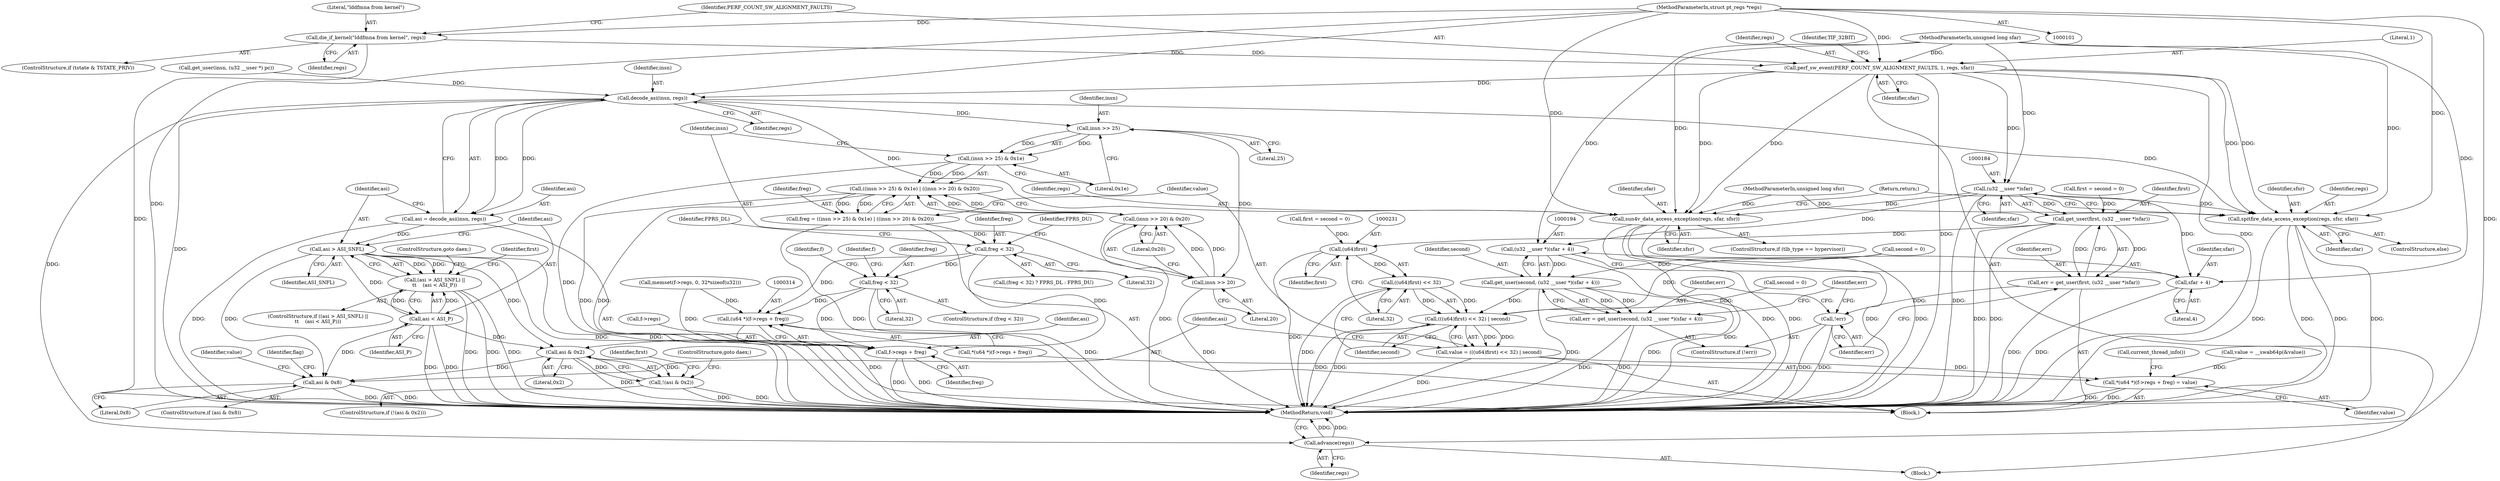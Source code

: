digraph "0_linux_a8b0ca17b80e92faab46ee7179ba9e99ccb61233_35@pointer" {
"1000102" [label="(MethodParameterIn,struct pt_regs *regs)"];
"1000130" [label="(Call,die_if_kernel(\"lddfmna from kernel\", regs))"];
"1000133" [label="(Call,perf_sw_event(PERF_COUNT_SW_ALIGNMENT_FAULTS, 1, regs, sfar))"];
"1000159" [label="(Call,decode_asi(insn, regs))"];
"1000157" [label="(Call,asi = decode_asi(insn, regs))"];
"1000167" [label="(Call,asi > ASI_SNFL)"];
"1000166" [label="(Call,(asi > ASI_SNFL) ||\n\t\t    (asi < ASI_P))"];
"1000170" [label="(Call,asi < ASI_P)"];
"1000203" [label="(Call,asi & 0x2)"];
"1000202" [label="(Call,!(asi & 0x2))"];
"1000236" [label="(Call,asi & 0x8)"];
"1000217" [label="(Call,insn >> 25)"];
"1000216" [label="(Call,(insn >> 25) & 0x1e)"];
"1000215" [label="(Call,((insn >> 25) & 0x1e) | ((insn >> 20) & 0x20))"];
"1000213" [label="(Call,freg = ((insn >> 25) & 0x1e) | ((insn >> 20) & 0x20))"];
"1000247" [label="(Call,freg < 32)"];
"1000287" [label="(Call,freg < 32)"];
"1000313" [label="(Call,(u64 *)(f->regs + freg))"];
"1000315" [label="(Call,f->regs + freg)"];
"1000222" [label="(Call,insn >> 20)"];
"1000221" [label="(Call,(insn >> 20) & 0x20)"];
"1000335" [label="(Call,sun4v_data_access_exception(regs, sfar, sfsr))"];
"1000340" [label="(Call,spitfire_data_access_exception(regs, sfsr, sfar))"];
"1000345" [label="(Call,advance(regs))"];
"1000183" [label="(Call,(u32 __user *)sfar)"];
"1000181" [label="(Call,get_user(first, (u32 __user *)sfar))"];
"1000179" [label="(Call,err = get_user(first, (u32 __user *)sfar))"];
"1000187" [label="(Call,!err)"];
"1000230" [label="(Call,(u64)first)"];
"1000229" [label="(Call,((u64)first) << 32)"];
"1000228" [label="(Call,(((u64)first) << 32) | second)"];
"1000226" [label="(Call,value = (((u64)first) << 32) | second)"];
"1000311" [label="(Call,*(u64 *)(f->regs + freg) = value)"];
"1000193" [label="(Call,(u32 __user *)(sfar + 4))"];
"1000191" [label="(Call,get_user(second, (u32 __user *)(sfar + 4)))"];
"1000189" [label="(Call,err = get_user(second, (u32 __user *)(sfar + 4)))"];
"1000195" [label="(Call,sfar + 4)"];
"1000249" [label="(Literal,32)"];
"1000189" [label="(Call,err = get_user(second, (u32 __user *)(sfar + 4)))"];
"1000199" [label="(Identifier,err)"];
"1000235" [label="(ControlStructure,if (asi & 0x8))"];
"1000340" [label="(Call,spitfire_data_access_exception(regs, sfsr, sfar))"];
"1000197" [label="(Literal,4)"];
"1000288" [label="(Identifier,freg)"];
"1000286" [label="(ControlStructure,if (freg < 32))"];
"1000180" [label="(Identifier,err)"];
"1000207" [label="(Call,first = second = 0)"];
"1000230" [label="(Call,(u64)first)"];
"1000191" [label="(Call,get_user(second, (u32 __user *)(sfar + 4)))"];
"1000137" [label="(Identifier,sfar)"];
"1000176" [label="(Call,second = 0)"];
"1000187" [label="(Call,!err)"];
"1000131" [label="(Literal,\"lddfmna from kernel\")"];
"1000345" [label="(Call,advance(regs))"];
"1000175" [label="(Identifier,first)"];
"1000161" [label="(Identifier,regs)"];
"1000158" [label="(Identifier,asi)"];
"1000313" [label="(Call,(u64 *)(f->regs + freg))"];
"1000336" [label="(Identifier,regs)"];
"1000218" [label="(Identifier,insn)"];
"1000134" [label="(Identifier,PERF_COUNT_SW_ALIGNMENT_FAULTS)"];
"1000103" [label="(MethodParameterIn,unsigned long sfar)"];
"1000104" [label="(MethodParameterIn,unsigned long sfsr)"];
"1000188" [label="(Identifier,err)"];
"1000290" [label="(Call,memset(f->regs, 0, 32*sizeof(u32)))"];
"1000226" [label="(Call,value = (((u64)first) << 32) | second)"];
"1000206" [label="(ControlStructure,goto daex;)"];
"1000102" [label="(MethodParameterIn,struct pt_regs *regs)"];
"1000204" [label="(Identifier,asi)"];
"1000182" [label="(Identifier,first)"];
"1000179" [label="(Call,err = get_user(first, (u32 __user *)sfar))"];
"1000232" [label="(Identifier,first)"];
"1000136" [label="(Identifier,regs)"];
"1000205" [label="(Literal,0x2)"];
"1000174" [label="(Call,first = second = 0)"];
"1000236" [label="(Call,asi & 0x8)"];
"1000311" [label="(Call,*(u64 *)(f->regs + freg) = value)"];
"1000319" [label="(Identifier,freg)"];
"1000173" [label="(ControlStructure,goto daex;)"];
"1000346" [label="(Identifier,regs)"];
"1000227" [label="(Identifier,value)"];
"1000216" [label="(Call,(insn >> 25) & 0x1e)"];
"1000159" [label="(Call,decode_asi(insn, regs))"];
"1000165" [label="(ControlStructure,if ((asi > ASI_SNFL) ||\n\t\t    (asi < ASI_P)))"];
"1000246" [label="(Call,(freg < 32) ? FPRS_DL : FPRS_DU)"];
"1000238" [label="(Literal,0x8)"];
"1000224" [label="(Literal,20)"];
"1000172" [label="(Identifier,ASI_P)"];
"1000222" [label="(Call,insn >> 20)"];
"1000217" [label="(Call,insn >> 25)"];
"1000344" [label="(Return,return;)"];
"1000201" [label="(ControlStructure,if (!(asi & 0x2)))"];
"1000234" [label="(Identifier,second)"];
"1000209" [label="(Call,second = 0)"];
"1000169" [label="(Identifier,ASI_SNFL)"];
"1000160" [label="(Identifier,insn)"];
"1000126" [label="(ControlStructure,if (tstate & TSTATE_PRIV))"];
"1000132" [label="(Identifier,regs)"];
"1000105" [label="(Block,)"];
"1000140" [label="(Identifier,TIF_32BIT)"];
"1000292" [label="(Identifier,f)"];
"1000324" [label="(Call,current_thread_info())"];
"1000130" [label="(Call,die_if_kernel(\"lddfmna from kernel\", regs))"];
"1000312" [label="(Call,*(u64 *)(f->regs + freg))"];
"1000315" [label="(Call,f->regs + freg)"];
"1000221" [label="(Call,(insn >> 20) & 0x20)"];
"1000237" [label="(Identifier,asi)"];
"1000166" [label="(Call,(asi > ASI_SNFL) ||\n\t\t    (asi < ASI_P))"];
"1000240" [label="(Identifier,value)"];
"1000133" [label="(Call,perf_sw_event(PERF_COUNT_SW_ALIGNMENT_FAULTS, 1, regs, sfar))"];
"1000193" [label="(Call,(u32 __user *)(sfar + 4))"];
"1000190" [label="(Identifier,err)"];
"1000186" [label="(ControlStructure,if (!err))"];
"1000208" [label="(Identifier,first)"];
"1000342" [label="(Identifier,sfsr)"];
"1000320" [label="(Identifier,value)"];
"1000335" [label="(Call,sun4v_data_access_exception(regs, sfar, sfsr))"];
"1000239" [label="(Call,value = __swab64p(&value))"];
"1000192" [label="(Identifier,second)"];
"1000183" [label="(Call,(u32 __user *)sfar)"];
"1000195" [label="(Call,sfar + 4)"];
"1000214" [label="(Identifier,freg)"];
"1000185" [label="(Identifier,sfar)"];
"1000203" [label="(Call,asi & 0x2)"];
"1000233" [label="(Literal,32)"];
"1000316" [label="(Call,f->regs)"];
"1000155" [label="(Block,)"];
"1000171" [label="(Identifier,asi)"];
"1000202" [label="(Call,!(asi & 0x2))"];
"1000248" [label="(Identifier,freg)"];
"1000338" [label="(Identifier,sfsr)"];
"1000343" [label="(Identifier,sfar)"];
"1000247" [label="(Call,freg < 32)"];
"1000220" [label="(Literal,0x1e)"];
"1000219" [label="(Literal,25)"];
"1000170" [label="(Call,asi < ASI_P)"];
"1000223" [label="(Identifier,insn)"];
"1000303" [label="(Identifier,f)"];
"1000157" [label="(Call,asi = decode_asi(insn, regs))"];
"1000347" [label="(MethodReturn,void)"];
"1000167" [label="(Call,asi > ASI_SNFL)"];
"1000251" [label="(Identifier,FPRS_DU)"];
"1000196" [label="(Identifier,sfar)"];
"1000225" [label="(Literal,0x20)"];
"1000213" [label="(Call,freg = ((insn >> 25) & 0x1e) | ((insn >> 20) & 0x20))"];
"1000135" [label="(Literal,1)"];
"1000168" [label="(Identifier,asi)"];
"1000287" [label="(Call,freg < 32)"];
"1000339" [label="(ControlStructure,else)"];
"1000228" [label="(Call,(((u64)first) << 32) | second)"];
"1000289" [label="(Literal,32)"];
"1000337" [label="(Identifier,sfar)"];
"1000181" [label="(Call,get_user(first, (u32 __user *)sfar))"];
"1000341" [label="(Identifier,regs)"];
"1000245" [label="(Identifier,flag)"];
"1000250" [label="(Identifier,FPRS_DL)"];
"1000148" [label="(Call,get_user(insn, (u32 __user *) pc))"];
"1000331" [label="(ControlStructure,if (tlb_type == hypervisor))"];
"1000215" [label="(Call,((insn >> 25) & 0x1e) | ((insn >> 20) & 0x20))"];
"1000229" [label="(Call,((u64)first) << 32)"];
"1000102" -> "1000101"  [label="AST: "];
"1000102" -> "1000347"  [label="DDG: "];
"1000102" -> "1000130"  [label="DDG: "];
"1000102" -> "1000133"  [label="DDG: "];
"1000102" -> "1000159"  [label="DDG: "];
"1000102" -> "1000335"  [label="DDG: "];
"1000102" -> "1000340"  [label="DDG: "];
"1000102" -> "1000345"  [label="DDG: "];
"1000130" -> "1000126"  [label="AST: "];
"1000130" -> "1000132"  [label="CFG: "];
"1000131" -> "1000130"  [label="AST: "];
"1000132" -> "1000130"  [label="AST: "];
"1000134" -> "1000130"  [label="CFG: "];
"1000130" -> "1000347"  [label="DDG: "];
"1000130" -> "1000133"  [label="DDG: "];
"1000133" -> "1000105"  [label="AST: "];
"1000133" -> "1000137"  [label="CFG: "];
"1000134" -> "1000133"  [label="AST: "];
"1000135" -> "1000133"  [label="AST: "];
"1000136" -> "1000133"  [label="AST: "];
"1000137" -> "1000133"  [label="AST: "];
"1000140" -> "1000133"  [label="CFG: "];
"1000133" -> "1000347"  [label="DDG: "];
"1000133" -> "1000347"  [label="DDG: "];
"1000103" -> "1000133"  [label="DDG: "];
"1000133" -> "1000159"  [label="DDG: "];
"1000133" -> "1000183"  [label="DDG: "];
"1000133" -> "1000335"  [label="DDG: "];
"1000133" -> "1000335"  [label="DDG: "];
"1000133" -> "1000340"  [label="DDG: "];
"1000133" -> "1000340"  [label="DDG: "];
"1000159" -> "1000157"  [label="AST: "];
"1000159" -> "1000161"  [label="CFG: "];
"1000160" -> "1000159"  [label="AST: "];
"1000161" -> "1000159"  [label="AST: "];
"1000157" -> "1000159"  [label="CFG: "];
"1000159" -> "1000347"  [label="DDG: "];
"1000159" -> "1000157"  [label="DDG: "];
"1000159" -> "1000157"  [label="DDG: "];
"1000148" -> "1000159"  [label="DDG: "];
"1000159" -> "1000217"  [label="DDG: "];
"1000159" -> "1000335"  [label="DDG: "];
"1000159" -> "1000340"  [label="DDG: "];
"1000159" -> "1000345"  [label="DDG: "];
"1000157" -> "1000155"  [label="AST: "];
"1000158" -> "1000157"  [label="AST: "];
"1000168" -> "1000157"  [label="CFG: "];
"1000157" -> "1000347"  [label="DDG: "];
"1000157" -> "1000167"  [label="DDG: "];
"1000167" -> "1000166"  [label="AST: "];
"1000167" -> "1000169"  [label="CFG: "];
"1000168" -> "1000167"  [label="AST: "];
"1000169" -> "1000167"  [label="AST: "];
"1000171" -> "1000167"  [label="CFG: "];
"1000166" -> "1000167"  [label="CFG: "];
"1000167" -> "1000347"  [label="DDG: "];
"1000167" -> "1000347"  [label="DDG: "];
"1000167" -> "1000166"  [label="DDG: "];
"1000167" -> "1000166"  [label="DDG: "];
"1000167" -> "1000170"  [label="DDG: "];
"1000167" -> "1000203"  [label="DDG: "];
"1000167" -> "1000236"  [label="DDG: "];
"1000166" -> "1000165"  [label="AST: "];
"1000166" -> "1000170"  [label="CFG: "];
"1000170" -> "1000166"  [label="AST: "];
"1000173" -> "1000166"  [label="CFG: "];
"1000175" -> "1000166"  [label="CFG: "];
"1000166" -> "1000347"  [label="DDG: "];
"1000166" -> "1000347"  [label="DDG: "];
"1000166" -> "1000347"  [label="DDG: "];
"1000170" -> "1000166"  [label="DDG: "];
"1000170" -> "1000166"  [label="DDG: "];
"1000170" -> "1000172"  [label="CFG: "];
"1000171" -> "1000170"  [label="AST: "];
"1000172" -> "1000170"  [label="AST: "];
"1000170" -> "1000347"  [label="DDG: "];
"1000170" -> "1000347"  [label="DDG: "];
"1000170" -> "1000203"  [label="DDG: "];
"1000170" -> "1000236"  [label="DDG: "];
"1000203" -> "1000202"  [label="AST: "];
"1000203" -> "1000205"  [label="CFG: "];
"1000204" -> "1000203"  [label="AST: "];
"1000205" -> "1000203"  [label="AST: "];
"1000202" -> "1000203"  [label="CFG: "];
"1000203" -> "1000347"  [label="DDG: "];
"1000203" -> "1000202"  [label="DDG: "];
"1000203" -> "1000202"  [label="DDG: "];
"1000203" -> "1000236"  [label="DDG: "];
"1000202" -> "1000201"  [label="AST: "];
"1000206" -> "1000202"  [label="CFG: "];
"1000208" -> "1000202"  [label="CFG: "];
"1000202" -> "1000347"  [label="DDG: "];
"1000202" -> "1000347"  [label="DDG: "];
"1000236" -> "1000235"  [label="AST: "];
"1000236" -> "1000238"  [label="CFG: "];
"1000237" -> "1000236"  [label="AST: "];
"1000238" -> "1000236"  [label="AST: "];
"1000240" -> "1000236"  [label="CFG: "];
"1000245" -> "1000236"  [label="CFG: "];
"1000236" -> "1000347"  [label="DDG: "];
"1000236" -> "1000347"  [label="DDG: "];
"1000217" -> "1000216"  [label="AST: "];
"1000217" -> "1000219"  [label="CFG: "];
"1000218" -> "1000217"  [label="AST: "];
"1000219" -> "1000217"  [label="AST: "];
"1000220" -> "1000217"  [label="CFG: "];
"1000217" -> "1000216"  [label="DDG: "];
"1000217" -> "1000216"  [label="DDG: "];
"1000217" -> "1000222"  [label="DDG: "];
"1000216" -> "1000215"  [label="AST: "];
"1000216" -> "1000220"  [label="CFG: "];
"1000220" -> "1000216"  [label="AST: "];
"1000223" -> "1000216"  [label="CFG: "];
"1000216" -> "1000347"  [label="DDG: "];
"1000216" -> "1000215"  [label="DDG: "];
"1000216" -> "1000215"  [label="DDG: "];
"1000215" -> "1000213"  [label="AST: "];
"1000215" -> "1000221"  [label="CFG: "];
"1000221" -> "1000215"  [label="AST: "];
"1000213" -> "1000215"  [label="CFG: "];
"1000215" -> "1000347"  [label="DDG: "];
"1000215" -> "1000347"  [label="DDG: "];
"1000215" -> "1000213"  [label="DDG: "];
"1000215" -> "1000213"  [label="DDG: "];
"1000221" -> "1000215"  [label="DDG: "];
"1000221" -> "1000215"  [label="DDG: "];
"1000213" -> "1000155"  [label="AST: "];
"1000214" -> "1000213"  [label="AST: "];
"1000227" -> "1000213"  [label="CFG: "];
"1000213" -> "1000347"  [label="DDG: "];
"1000213" -> "1000247"  [label="DDG: "];
"1000247" -> "1000246"  [label="AST: "];
"1000247" -> "1000249"  [label="CFG: "];
"1000248" -> "1000247"  [label="AST: "];
"1000249" -> "1000247"  [label="AST: "];
"1000250" -> "1000247"  [label="CFG: "];
"1000251" -> "1000247"  [label="CFG: "];
"1000247" -> "1000287"  [label="DDG: "];
"1000247" -> "1000313"  [label="DDG: "];
"1000247" -> "1000315"  [label="DDG: "];
"1000287" -> "1000286"  [label="AST: "];
"1000287" -> "1000289"  [label="CFG: "];
"1000288" -> "1000287"  [label="AST: "];
"1000289" -> "1000287"  [label="AST: "];
"1000292" -> "1000287"  [label="CFG: "];
"1000303" -> "1000287"  [label="CFG: "];
"1000287" -> "1000347"  [label="DDG: "];
"1000287" -> "1000313"  [label="DDG: "];
"1000287" -> "1000315"  [label="DDG: "];
"1000313" -> "1000312"  [label="AST: "];
"1000313" -> "1000315"  [label="CFG: "];
"1000314" -> "1000313"  [label="AST: "];
"1000315" -> "1000313"  [label="AST: "];
"1000312" -> "1000313"  [label="CFG: "];
"1000313" -> "1000347"  [label="DDG: "];
"1000290" -> "1000313"  [label="DDG: "];
"1000315" -> "1000319"  [label="CFG: "];
"1000316" -> "1000315"  [label="AST: "];
"1000319" -> "1000315"  [label="AST: "];
"1000315" -> "1000347"  [label="DDG: "];
"1000315" -> "1000347"  [label="DDG: "];
"1000290" -> "1000315"  [label="DDG: "];
"1000222" -> "1000221"  [label="AST: "];
"1000222" -> "1000224"  [label="CFG: "];
"1000223" -> "1000222"  [label="AST: "];
"1000224" -> "1000222"  [label="AST: "];
"1000225" -> "1000222"  [label="CFG: "];
"1000222" -> "1000347"  [label="DDG: "];
"1000222" -> "1000221"  [label="DDG: "];
"1000222" -> "1000221"  [label="DDG: "];
"1000221" -> "1000225"  [label="CFG: "];
"1000225" -> "1000221"  [label="AST: "];
"1000221" -> "1000347"  [label="DDG: "];
"1000335" -> "1000331"  [label="AST: "];
"1000335" -> "1000338"  [label="CFG: "];
"1000336" -> "1000335"  [label="AST: "];
"1000337" -> "1000335"  [label="AST: "];
"1000338" -> "1000335"  [label="AST: "];
"1000344" -> "1000335"  [label="CFG: "];
"1000335" -> "1000347"  [label="DDG: "];
"1000335" -> "1000347"  [label="DDG: "];
"1000335" -> "1000347"  [label="DDG: "];
"1000335" -> "1000347"  [label="DDG: "];
"1000183" -> "1000335"  [label="DDG: "];
"1000103" -> "1000335"  [label="DDG: "];
"1000104" -> "1000335"  [label="DDG: "];
"1000340" -> "1000339"  [label="AST: "];
"1000340" -> "1000343"  [label="CFG: "];
"1000341" -> "1000340"  [label="AST: "];
"1000342" -> "1000340"  [label="AST: "];
"1000343" -> "1000340"  [label="AST: "];
"1000344" -> "1000340"  [label="CFG: "];
"1000340" -> "1000347"  [label="DDG: "];
"1000340" -> "1000347"  [label="DDG: "];
"1000340" -> "1000347"  [label="DDG: "];
"1000340" -> "1000347"  [label="DDG: "];
"1000104" -> "1000340"  [label="DDG: "];
"1000183" -> "1000340"  [label="DDG: "];
"1000103" -> "1000340"  [label="DDG: "];
"1000345" -> "1000105"  [label="AST: "];
"1000345" -> "1000346"  [label="CFG: "];
"1000346" -> "1000345"  [label="AST: "];
"1000347" -> "1000345"  [label="CFG: "];
"1000345" -> "1000347"  [label="DDG: "];
"1000345" -> "1000347"  [label="DDG: "];
"1000183" -> "1000181"  [label="AST: "];
"1000183" -> "1000185"  [label="CFG: "];
"1000184" -> "1000183"  [label="AST: "];
"1000185" -> "1000183"  [label="AST: "];
"1000181" -> "1000183"  [label="CFG: "];
"1000183" -> "1000347"  [label="DDG: "];
"1000183" -> "1000181"  [label="DDG: "];
"1000103" -> "1000183"  [label="DDG: "];
"1000183" -> "1000193"  [label="DDG: "];
"1000183" -> "1000195"  [label="DDG: "];
"1000181" -> "1000179"  [label="AST: "];
"1000182" -> "1000181"  [label="AST: "];
"1000179" -> "1000181"  [label="CFG: "];
"1000181" -> "1000347"  [label="DDG: "];
"1000181" -> "1000347"  [label="DDG: "];
"1000181" -> "1000179"  [label="DDG: "];
"1000181" -> "1000179"  [label="DDG: "];
"1000174" -> "1000181"  [label="DDG: "];
"1000181" -> "1000230"  [label="DDG: "];
"1000179" -> "1000155"  [label="AST: "];
"1000180" -> "1000179"  [label="AST: "];
"1000188" -> "1000179"  [label="CFG: "];
"1000179" -> "1000347"  [label="DDG: "];
"1000179" -> "1000187"  [label="DDG: "];
"1000187" -> "1000186"  [label="AST: "];
"1000187" -> "1000188"  [label="CFG: "];
"1000188" -> "1000187"  [label="AST: "];
"1000190" -> "1000187"  [label="CFG: "];
"1000199" -> "1000187"  [label="CFG: "];
"1000187" -> "1000347"  [label="DDG: "];
"1000187" -> "1000347"  [label="DDG: "];
"1000230" -> "1000229"  [label="AST: "];
"1000230" -> "1000232"  [label="CFG: "];
"1000231" -> "1000230"  [label="AST: "];
"1000232" -> "1000230"  [label="AST: "];
"1000233" -> "1000230"  [label="CFG: "];
"1000230" -> "1000347"  [label="DDG: "];
"1000230" -> "1000229"  [label="DDG: "];
"1000207" -> "1000230"  [label="DDG: "];
"1000229" -> "1000228"  [label="AST: "];
"1000229" -> "1000233"  [label="CFG: "];
"1000233" -> "1000229"  [label="AST: "];
"1000234" -> "1000229"  [label="CFG: "];
"1000229" -> "1000347"  [label="DDG: "];
"1000229" -> "1000228"  [label="DDG: "];
"1000229" -> "1000228"  [label="DDG: "];
"1000228" -> "1000226"  [label="AST: "];
"1000228" -> "1000234"  [label="CFG: "];
"1000234" -> "1000228"  [label="AST: "];
"1000226" -> "1000228"  [label="CFG: "];
"1000228" -> "1000347"  [label="DDG: "];
"1000228" -> "1000347"  [label="DDG: "];
"1000228" -> "1000226"  [label="DDG: "];
"1000228" -> "1000226"  [label="DDG: "];
"1000209" -> "1000228"  [label="DDG: "];
"1000176" -> "1000228"  [label="DDG: "];
"1000191" -> "1000228"  [label="DDG: "];
"1000226" -> "1000155"  [label="AST: "];
"1000227" -> "1000226"  [label="AST: "];
"1000237" -> "1000226"  [label="CFG: "];
"1000226" -> "1000347"  [label="DDG: "];
"1000226" -> "1000311"  [label="DDG: "];
"1000311" -> "1000155"  [label="AST: "];
"1000311" -> "1000320"  [label="CFG: "];
"1000312" -> "1000311"  [label="AST: "];
"1000320" -> "1000311"  [label="AST: "];
"1000324" -> "1000311"  [label="CFG: "];
"1000311" -> "1000347"  [label="DDG: "];
"1000311" -> "1000347"  [label="DDG: "];
"1000239" -> "1000311"  [label="DDG: "];
"1000193" -> "1000191"  [label="AST: "];
"1000193" -> "1000195"  [label="CFG: "];
"1000194" -> "1000193"  [label="AST: "];
"1000195" -> "1000193"  [label="AST: "];
"1000191" -> "1000193"  [label="CFG: "];
"1000193" -> "1000347"  [label="DDG: "];
"1000193" -> "1000191"  [label="DDG: "];
"1000103" -> "1000193"  [label="DDG: "];
"1000191" -> "1000189"  [label="AST: "];
"1000192" -> "1000191"  [label="AST: "];
"1000189" -> "1000191"  [label="CFG: "];
"1000191" -> "1000347"  [label="DDG: "];
"1000191" -> "1000347"  [label="DDG: "];
"1000191" -> "1000189"  [label="DDG: "];
"1000191" -> "1000189"  [label="DDG: "];
"1000176" -> "1000191"  [label="DDG: "];
"1000189" -> "1000186"  [label="AST: "];
"1000190" -> "1000189"  [label="AST: "];
"1000199" -> "1000189"  [label="CFG: "];
"1000189" -> "1000347"  [label="DDG: "];
"1000189" -> "1000347"  [label="DDG: "];
"1000195" -> "1000197"  [label="CFG: "];
"1000196" -> "1000195"  [label="AST: "];
"1000197" -> "1000195"  [label="AST: "];
"1000195" -> "1000347"  [label="DDG: "];
"1000103" -> "1000195"  [label="DDG: "];
}
